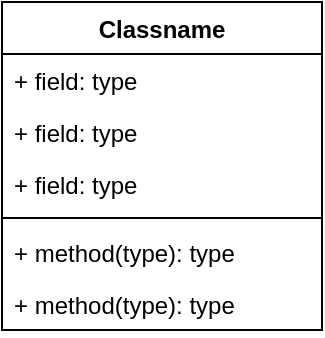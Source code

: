 <mxfile version="22.1.2" type="github">
  <diagram id="C5RBs43oDa-KdzZeNtuy" name="Page-1">
    <mxGraphModel dx="1074" dy="1901" grid="1" gridSize="10" guides="1" tooltips="1" connect="1" arrows="1" fold="1" page="1" pageScale="1" pageWidth="827" pageHeight="1169" math="0" shadow="0">
      <root>
        <mxCell id="WIyWlLk6GJQsqaUBKTNV-0" />
        <mxCell id="WIyWlLk6GJQsqaUBKTNV-1" parent="WIyWlLk6GJQsqaUBKTNV-0" />
        <mxCell id="fvpe_157mJQgB2iU5uge-9" value="Classname" style="swimlane;fontStyle=1;align=center;verticalAlign=top;childLayout=stackLayout;horizontal=1;startSize=26;horizontalStack=0;resizeParent=1;resizeParentMax=0;resizeLast=0;collapsible=1;marginBottom=0;whiteSpace=wrap;html=1;" vertex="1" parent="WIyWlLk6GJQsqaUBKTNV-1">
          <mxGeometry x="210" y="-1010" width="160" height="164" as="geometry" />
        </mxCell>
        <mxCell id="fvpe_157mJQgB2iU5uge-10" value="+ field: type" style="text;strokeColor=none;fillColor=none;align=left;verticalAlign=top;spacingLeft=4;spacingRight=4;overflow=hidden;rotatable=0;points=[[0,0.5],[1,0.5]];portConstraint=eastwest;whiteSpace=wrap;html=1;" vertex="1" parent="fvpe_157mJQgB2iU5uge-9">
          <mxGeometry y="26" width="160" height="26" as="geometry" />
        </mxCell>
        <mxCell id="fvpe_157mJQgB2iU5uge-11" value="+ field: type" style="text;strokeColor=none;fillColor=none;align=left;verticalAlign=top;spacingLeft=4;spacingRight=4;overflow=hidden;rotatable=0;points=[[0,0.5],[1,0.5]];portConstraint=eastwest;whiteSpace=wrap;html=1;" vertex="1" parent="fvpe_157mJQgB2iU5uge-9">
          <mxGeometry y="52" width="160" height="26" as="geometry" />
        </mxCell>
        <mxCell id="fvpe_157mJQgB2iU5uge-12" value="+ field: type" style="text;strokeColor=none;fillColor=none;align=left;verticalAlign=top;spacingLeft=4;spacingRight=4;overflow=hidden;rotatable=0;points=[[0,0.5],[1,0.5]];portConstraint=eastwest;whiteSpace=wrap;html=1;" vertex="1" parent="fvpe_157mJQgB2iU5uge-9">
          <mxGeometry y="78" width="160" height="26" as="geometry" />
        </mxCell>
        <mxCell id="fvpe_157mJQgB2iU5uge-13" value="" style="line;strokeWidth=1;fillColor=none;align=left;verticalAlign=middle;spacingTop=-1;spacingLeft=3;spacingRight=3;rotatable=0;labelPosition=right;points=[];portConstraint=eastwest;strokeColor=inherit;" vertex="1" parent="fvpe_157mJQgB2iU5uge-9">
          <mxGeometry y="104" width="160" height="8" as="geometry" />
        </mxCell>
        <mxCell id="fvpe_157mJQgB2iU5uge-14" value="+ method(type): type" style="text;strokeColor=none;fillColor=none;align=left;verticalAlign=top;spacingLeft=4;spacingRight=4;overflow=hidden;rotatable=0;points=[[0,0.5],[1,0.5]];portConstraint=eastwest;whiteSpace=wrap;html=1;" vertex="1" parent="fvpe_157mJQgB2iU5uge-9">
          <mxGeometry y="112" width="160" height="26" as="geometry" />
        </mxCell>
        <mxCell id="fvpe_157mJQgB2iU5uge-15" value="+ method(type): type" style="text;strokeColor=none;fillColor=none;align=left;verticalAlign=top;spacingLeft=4;spacingRight=4;overflow=hidden;rotatable=0;points=[[0,0.5],[1,0.5]];portConstraint=eastwest;whiteSpace=wrap;html=1;" vertex="1" parent="fvpe_157mJQgB2iU5uge-9">
          <mxGeometry y="138" width="160" height="26" as="geometry" />
        </mxCell>
      </root>
    </mxGraphModel>
  </diagram>
</mxfile>
